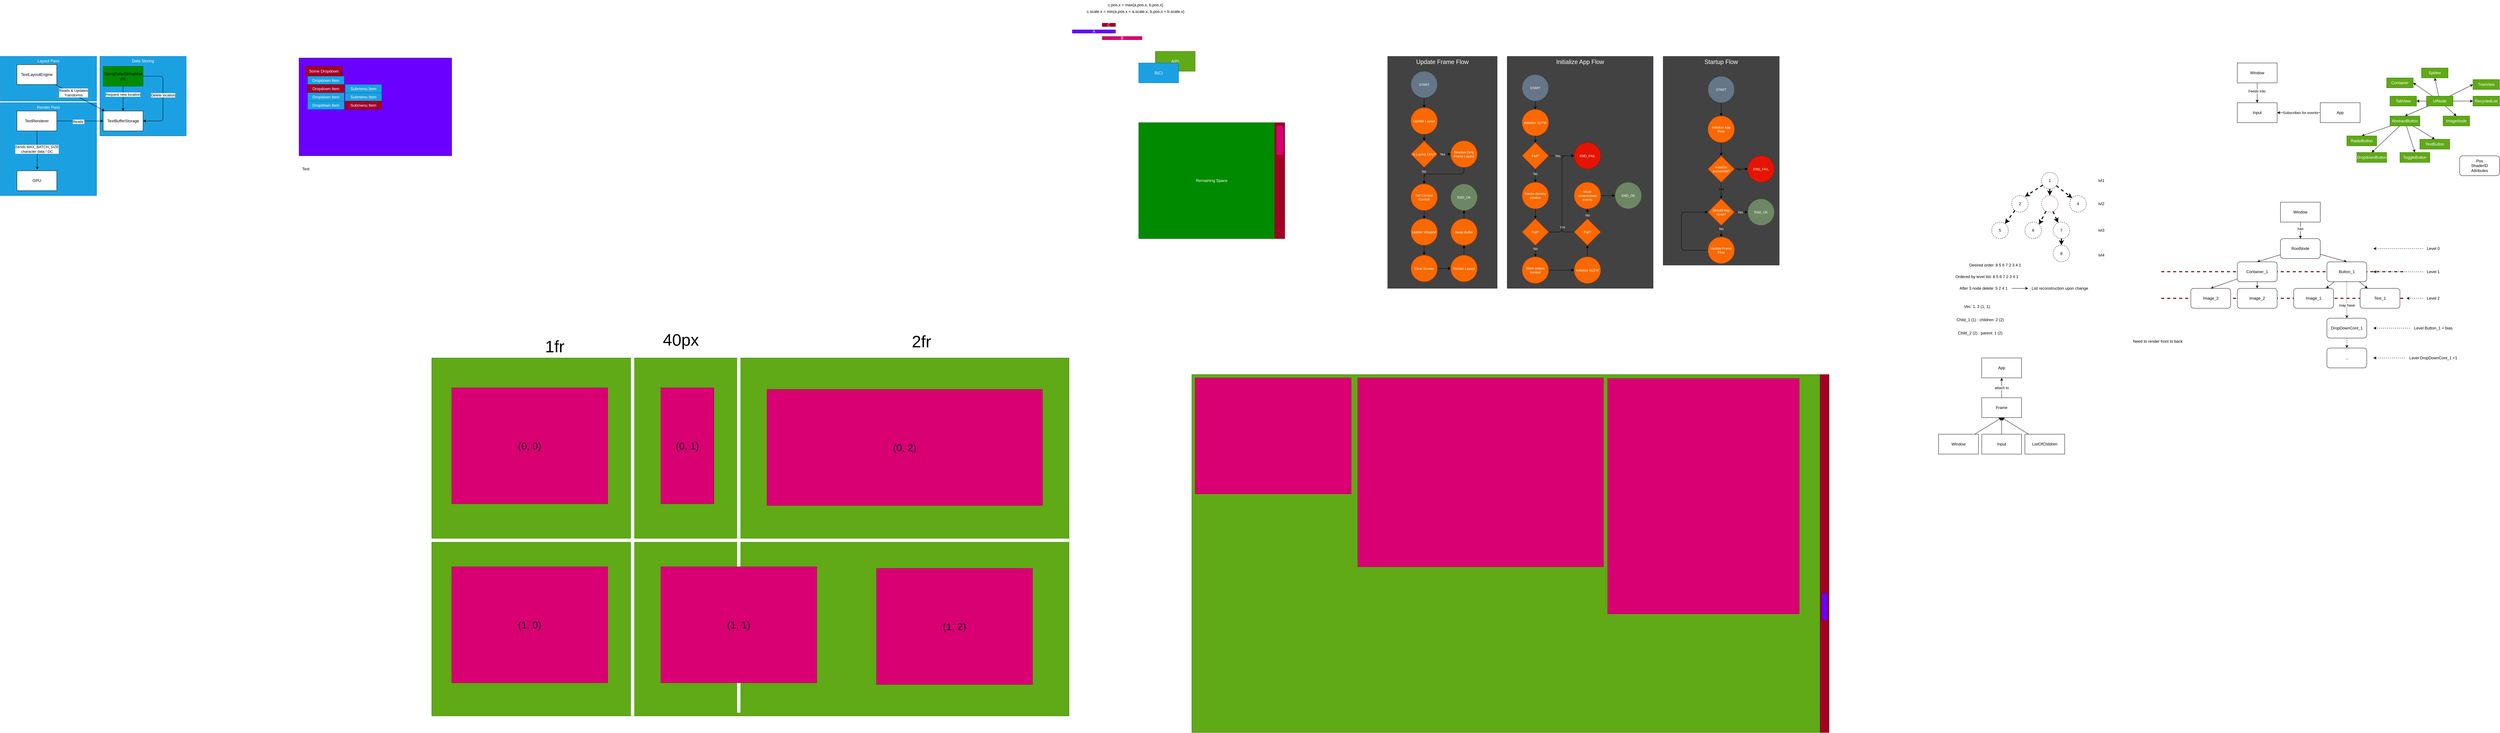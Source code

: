 <mxfile>
    <diagram id="E0EGTVwCrR74VpB57Wty" name="Page-1">
        <mxGraphModel dx="8054" dy="1574" grid="1" gridSize="10" guides="1" tooltips="1" connect="1" arrows="1" fold="1" page="1" pageScale="1" pageWidth="850" pageHeight="1100" math="0" shadow="0">
            <root>
                <mxCell id="0"/>
                <mxCell id="1" parent="0"/>
                <mxCell id="295" value="Data Storing" style="whiteSpace=wrap;html=1;fillColor=#1ba1e2;fontColor=#ffffff;strokeColor=#006EAF;verticalAlign=top;" vertex="1" parent="1">
                    <mxGeometry x="-6410" width="260" height="240" as="geometry"/>
                </mxCell>
                <mxCell id="294" value="Render Pass" style="whiteSpace=wrap;html=1;fillColor=#1ba1e2;fontColor=#ffffff;strokeColor=#006EAF;verticalAlign=top;" vertex="1" parent="1">
                    <mxGeometry x="-6710" y="139.5" width="290" height="280.5" as="geometry"/>
                </mxCell>
                <mxCell id="293" value="Layout Pass" style="whiteSpace=wrap;html=1;fillColor=#1ba1e2;fontColor=#ffffff;strokeColor=#006EAF;verticalAlign=top;" vertex="1" parent="1">
                    <mxGeometry x="-6710" width="290" height="135" as="geometry"/>
                </mxCell>
                <mxCell id="197" value="&lt;font style=&quot;font-size: 18px;&quot;&gt;Initialize App Flow&lt;/font&gt;" style="whiteSpace=wrap;html=1;fontSize=10;fillColor=#424242;fontColor=#ffffff;strokeColor=#2D3D4D;horizontal=1;verticalAlign=top;" parent="1" vertex="1">
                    <mxGeometry x="-2170" width="440" height="700" as="geometry"/>
                </mxCell>
                <mxCell id="155" value="&lt;font style=&quot;font-size: 18px;&quot;&gt;Startup Flow&lt;/font&gt;" style="whiteSpace=wrap;html=1;fontSize=10;fillColor=#424242;fontColor=#ffffff;strokeColor=#2D3D4D;horizontal=1;verticalAlign=top;" parent="1" vertex="1">
                    <mxGeometry x="-1700" width="350" height="630" as="geometry"/>
                </mxCell>
                <mxCell id="88" value="" style="endArrow=none;html=1;dashed=1;fillColor=#a20025;strokeColor=#6F0000;strokeWidth=3;" parent="1" edge="1">
                    <mxGeometry width="50" height="50" relative="1" as="geometry">
                        <mxPoint x="530" y="649.71" as="sourcePoint"/>
                        <mxPoint x="-200" y="649.71" as="targetPoint"/>
                    </mxGeometry>
                </mxCell>
                <mxCell id="87" value="" style="endArrow=none;html=1;dashed=1;fillColor=#a20025;strokeColor=#6F0000;strokeWidth=3;" parent="1" edge="1">
                    <mxGeometry width="50" height="50" relative="1" as="geometry">
                        <mxPoint x="530" y="730" as="sourcePoint"/>
                        <mxPoint x="-200" y="730" as="targetPoint"/>
                    </mxGeometry>
                </mxCell>
                <mxCell id="17" value="Input" style="whiteSpace=wrap;html=1;" parent="1" vertex="1">
                    <mxGeometry x="30" y="140" width="120" height="60" as="geometry"/>
                </mxCell>
                <mxCell id="20" style="edgeStyle=none;html=1;entryX=0.5;entryY=0;entryDx=0;entryDy=0;" parent="1" source="19" target="17" edge="1">
                    <mxGeometry relative="1" as="geometry"/>
                </mxCell>
                <mxCell id="21" value="Feeds Into" style="edgeLabel;html=1;align=center;verticalAlign=middle;resizable=0;points=[];" parent="20" vertex="1" connectable="0">
                    <mxGeometry x="-0.165" y="-1" relative="1" as="geometry">
                        <mxPoint as="offset"/>
                    </mxGeometry>
                </mxCell>
                <mxCell id="19" value="Window" style="whiteSpace=wrap;html=1;" parent="1" vertex="1">
                    <mxGeometry x="30" y="20" width="120" height="60" as="geometry"/>
                </mxCell>
                <mxCell id="24" style="edgeStyle=none;html=1;entryX=1;entryY=0.5;entryDx=0;entryDy=0;" parent="1" source="23" target="17" edge="1">
                    <mxGeometry relative="1" as="geometry"/>
                </mxCell>
                <mxCell id="25" value="Subscribes for events" style="edgeLabel;html=1;align=center;verticalAlign=middle;resizable=0;points=[];" parent="24" vertex="1" connectable="0">
                    <mxGeometry x="0.51" y="1" relative="1" as="geometry">
                        <mxPoint x="38" y="-1" as="offset"/>
                    </mxGeometry>
                </mxCell>
                <mxCell id="23" value="App" style="whiteSpace=wrap;html=1;" parent="1" vertex="1">
                    <mxGeometry x="280" y="140" width="120" height="60" as="geometry"/>
                </mxCell>
                <mxCell id="38" style="edgeStyle=none;html=1;entryX=0.5;entryY=0;entryDx=0;entryDy=0;" parent="1" source="27" target="29" edge="1">
                    <mxGeometry relative="1" as="geometry"/>
                </mxCell>
                <mxCell id="40" style="edgeStyle=none;html=1;entryX=0.5;entryY=0;entryDx=0;entryDy=0;" parent="1" source="27" target="39" edge="1">
                    <mxGeometry relative="1" as="geometry"/>
                </mxCell>
                <mxCell id="44" style="edgeStyle=none;html=1;entryX=0;entryY=0.5;entryDx=0;entryDy=0;" parent="1" source="27" target="43" edge="1">
                    <mxGeometry relative="1" as="geometry"/>
                </mxCell>
                <mxCell id="45" style="edgeStyle=none;html=1;entryX=0;entryY=0.5;entryDx=0;entryDy=0;" parent="1" source="27" target="41" edge="1">
                    <mxGeometry relative="1" as="geometry"/>
                </mxCell>
                <mxCell id="48" style="edgeStyle=none;html=1;entryX=0.5;entryY=1;entryDx=0;entryDy=0;" parent="1" source="27" target="47" edge="1">
                    <mxGeometry relative="1" as="geometry"/>
                </mxCell>
                <mxCell id="50" style="edgeStyle=none;html=1;entryX=1;entryY=0.5;entryDx=0;entryDy=0;" parent="1" source="27" target="49" edge="1">
                    <mxGeometry relative="1" as="geometry"/>
                </mxCell>
                <mxCell id="51" style="edgeStyle=none;html=1;entryX=1;entryY=0.5;entryDx=0;entryDy=0;" parent="1" source="27" target="46" edge="1">
                    <mxGeometry relative="1" as="geometry"/>
                </mxCell>
                <mxCell id="27" value="UINode" style="whiteSpace=wrap;html=1;fillColor=#60a917;fontColor=#ffffff;strokeColor=#2D7600;" parent="1" vertex="1">
                    <mxGeometry x="600" y="120" width="80" height="30" as="geometry"/>
                </mxCell>
                <mxCell id="34" style="edgeStyle=none;html=1;entryX=0.5;entryY=0;entryDx=0;entryDy=0;" parent="1" source="29" target="31" edge="1">
                    <mxGeometry relative="1" as="geometry"/>
                </mxCell>
                <mxCell id="35" style="edgeStyle=none;html=1;entryX=0.5;entryY=0;entryDx=0;entryDy=0;" parent="1" source="29" target="30" edge="1">
                    <mxGeometry relative="1" as="geometry"/>
                </mxCell>
                <mxCell id="36" style="edgeStyle=none;html=1;entryX=0.5;entryY=0;entryDx=0;entryDy=0;" parent="1" source="29" target="32" edge="1">
                    <mxGeometry relative="1" as="geometry"/>
                </mxCell>
                <mxCell id="37" style="edgeStyle=none;html=1;entryX=0.5;entryY=0;entryDx=0;entryDy=0;" parent="1" source="29" target="33" edge="1">
                    <mxGeometry relative="1" as="geometry"/>
                </mxCell>
                <mxCell id="29" value="AbstractButton" style="whiteSpace=wrap;html=1;fillColor=#60a917;fontColor=#ffffff;strokeColor=#2D7600;" parent="1" vertex="1">
                    <mxGeometry x="490" y="180" width="90" height="30" as="geometry"/>
                </mxCell>
                <mxCell id="30" value="TextButton" style="whiteSpace=wrap;html=1;fillColor=#60a917;fontColor=#ffffff;strokeColor=#2D7600;" parent="1" vertex="1">
                    <mxGeometry x="580" y="250" width="90" height="30" as="geometry"/>
                </mxCell>
                <mxCell id="31" value="RadioButton" style="whiteSpace=wrap;html=1;fillColor=#60a917;fontColor=#ffffff;strokeColor=#2D7600;" parent="1" vertex="1">
                    <mxGeometry x="360" y="240" width="90" height="30" as="geometry"/>
                </mxCell>
                <mxCell id="32" value="ToggleButton" style="whiteSpace=wrap;html=1;fillColor=#60a917;fontColor=#ffffff;strokeColor=#2D7600;" parent="1" vertex="1">
                    <mxGeometry x="520" y="290" width="90" height="30" as="geometry"/>
                </mxCell>
                <mxCell id="33" value="DropdownButton" style="whiteSpace=wrap;html=1;fillColor=#60a917;fontColor=#ffffff;strokeColor=#2D7600;" parent="1" vertex="1">
                    <mxGeometry x="390" y="290" width="90" height="30" as="geometry"/>
                </mxCell>
                <mxCell id="39" value="ImageNode" style="whiteSpace=wrap;html=1;fillColor=#60a917;fontColor=#ffffff;strokeColor=#2D7600;" parent="1" vertex="1">
                    <mxGeometry x="650" y="180" width="80" height="30" as="geometry"/>
                </mxCell>
                <mxCell id="41" value="TreeView" style="whiteSpace=wrap;html=1;fillColor=#60a917;fontColor=#ffffff;strokeColor=#2D7600;" parent="1" vertex="1">
                    <mxGeometry x="740" y="70" width="80" height="30" as="geometry"/>
                </mxCell>
                <mxCell id="43" value="RecycledList" style="whiteSpace=wrap;html=1;fillColor=#60a917;fontColor=#ffffff;strokeColor=#2D7600;" parent="1" vertex="1">
                    <mxGeometry x="740" y="120" width="80" height="30" as="geometry"/>
                </mxCell>
                <mxCell id="46" value="Container" style="whiteSpace=wrap;html=1;fillColor=#60a917;fontColor=#ffffff;strokeColor=#2D7600;" parent="1" vertex="1">
                    <mxGeometry x="480" y="65" width="80" height="30" as="geometry"/>
                </mxCell>
                <mxCell id="47" value="Splitter" style="whiteSpace=wrap;html=1;fillColor=#60a917;fontColor=#ffffff;strokeColor=#2D7600;" parent="1" vertex="1">
                    <mxGeometry x="585" y="35" width="80" height="30" as="geometry"/>
                </mxCell>
                <mxCell id="49" value="TabView" style="whiteSpace=wrap;html=1;fillColor=#60a917;fontColor=#ffffff;strokeColor=#2D7600;" parent="1" vertex="1">
                    <mxGeometry x="490" y="120" width="80" height="30" as="geometry"/>
                </mxCell>
                <mxCell id="52" value="Pos&lt;br&gt;ShaderID&lt;br&gt;Attributes" style="rounded=1;whiteSpace=wrap;html=1;" parent="1" vertex="1">
                    <mxGeometry x="700" y="300" width="120" height="60" as="geometry"/>
                </mxCell>
                <mxCell id="56" style="edgeStyle=none;html=1;entryX=0.5;entryY=0;entryDx=0;entryDy=0;" parent="1" source="53" target="55" edge="1">
                    <mxGeometry relative="1" as="geometry"/>
                </mxCell>
                <mxCell id="57" value="has" style="edgeLabel;html=1;align=center;verticalAlign=middle;resizable=0;points=[];" parent="56" vertex="1" connectable="0">
                    <mxGeometry x="-0.476" y="1" relative="1" as="geometry">
                        <mxPoint x="-1" y="7" as="offset"/>
                    </mxGeometry>
                </mxCell>
                <mxCell id="53" value="Window" style="whiteSpace=wrap;html=1;" parent="1" vertex="1">
                    <mxGeometry x="160" y="440" width="120" height="60" as="geometry"/>
                </mxCell>
                <mxCell id="65" style="edgeStyle=none;html=1;entryX=0.5;entryY=0;entryDx=0;entryDy=0;" parent="1" source="55" target="64" edge="1">
                    <mxGeometry relative="1" as="geometry"/>
                </mxCell>
                <mxCell id="68" style="edgeStyle=none;html=1;entryX=0.5;entryY=0;entryDx=0;entryDy=0;" parent="1" source="55" target="58" edge="1">
                    <mxGeometry relative="1" as="geometry"/>
                </mxCell>
                <mxCell id="55" value="RootNode" style="rounded=1;whiteSpace=wrap;html=1;" parent="1" vertex="1">
                    <mxGeometry x="160" y="550" width="120" height="60" as="geometry"/>
                </mxCell>
                <mxCell id="61" style="edgeStyle=none;html=1;" parent="1" source="58" target="60" edge="1">
                    <mxGeometry relative="1" as="geometry"/>
                </mxCell>
                <mxCell id="63" style="edgeStyle=none;html=1;" parent="1" source="58" target="62" edge="1">
                    <mxGeometry relative="1" as="geometry"/>
                </mxCell>
                <mxCell id="72" style="edgeStyle=none;html=1;dashed=1;" parent="1" source="58" target="71" edge="1">
                    <mxGeometry relative="1" as="geometry"/>
                </mxCell>
                <mxCell id="73" value="may have" style="edgeLabel;html=1;align=center;verticalAlign=middle;resizable=0;points=[];" parent="72" vertex="1" connectable="0">
                    <mxGeometry x="-0.502" y="-1" relative="1" as="geometry">
                        <mxPoint x="1" y="43" as="offset"/>
                    </mxGeometry>
                </mxCell>
                <mxCell id="58" value="Button_1" style="rounded=1;whiteSpace=wrap;html=1;" parent="1" vertex="1">
                    <mxGeometry x="300" y="620" width="120" height="60" as="geometry"/>
                </mxCell>
                <mxCell id="60" value="Text_1" style="rounded=1;whiteSpace=wrap;html=1;" parent="1" vertex="1">
                    <mxGeometry x="400" y="700" width="120" height="60" as="geometry"/>
                </mxCell>
                <mxCell id="62" value="Image_1" style="rounded=1;whiteSpace=wrap;html=1;" parent="1" vertex="1">
                    <mxGeometry x="200" y="700" width="120" height="60" as="geometry"/>
                </mxCell>
                <mxCell id="69" style="edgeStyle=none;html=1;entryX=0.5;entryY=0;entryDx=0;entryDy=0;" parent="1" source="64" target="67" edge="1">
                    <mxGeometry relative="1" as="geometry"/>
                </mxCell>
                <mxCell id="70" style="edgeStyle=none;html=1;entryX=0.5;entryY=0;entryDx=0;entryDy=0;" parent="1" source="64" target="66" edge="1">
                    <mxGeometry relative="1" as="geometry"/>
                </mxCell>
                <mxCell id="64" value="Container_1" style="rounded=1;whiteSpace=wrap;html=1;" parent="1" vertex="1">
                    <mxGeometry x="30" y="620" width="120" height="60" as="geometry"/>
                </mxCell>
                <mxCell id="66" value="Image_2" style="rounded=1;whiteSpace=wrap;html=1;" parent="1" vertex="1">
                    <mxGeometry x="-110" y="700" width="120" height="60" as="geometry"/>
                </mxCell>
                <mxCell id="67" value="Image_2" style="rounded=1;whiteSpace=wrap;html=1;" parent="1" vertex="1">
                    <mxGeometry x="30" y="700" width="120" height="60" as="geometry"/>
                </mxCell>
                <mxCell id="83" style="edgeStyle=none;html=1;entryX=0.5;entryY=0;entryDx=0;entryDy=0;dashed=1;" parent="1" source="71" target="82" edge="1">
                    <mxGeometry relative="1" as="geometry"/>
                </mxCell>
                <mxCell id="71" value="DropDownCont_1" style="rounded=1;whiteSpace=wrap;html=1;" parent="1" vertex="1">
                    <mxGeometry x="300" y="790" width="120" height="60" as="geometry"/>
                </mxCell>
                <mxCell id="75" style="edgeStyle=none;html=1;dashed=1;" parent="1" source="74" edge="1">
                    <mxGeometry relative="1" as="geometry">
                        <mxPoint x="440" y="580" as="targetPoint"/>
                    </mxGeometry>
                </mxCell>
                <mxCell id="74" value="Level 0" style="text;html=1;align=center;verticalAlign=middle;resizable=0;points=[];autosize=1;strokeColor=none;fillColor=none;" parent="1" vertex="1">
                    <mxGeometry x="590" y="565" width="60" height="30" as="geometry"/>
                </mxCell>
                <mxCell id="76" value="Level 1" style="text;html=1;align=center;verticalAlign=middle;resizable=0;points=[];autosize=1;strokeColor=none;fillColor=none;" parent="1" vertex="1">
                    <mxGeometry x="590" y="635" width="60" height="30" as="geometry"/>
                </mxCell>
                <mxCell id="77" style="edgeStyle=none;html=1;dashed=1;" parent="1" source="76" edge="1">
                    <mxGeometry relative="1" as="geometry">
                        <mxPoint x="440" y="650" as="targetPoint"/>
                    </mxGeometry>
                </mxCell>
                <mxCell id="78" value="Level 2" style="text;html=1;align=center;verticalAlign=middle;resizable=0;points=[];autosize=1;strokeColor=none;fillColor=none;" parent="1" vertex="1">
                    <mxGeometry x="590" y="715" width="60" height="30" as="geometry"/>
                </mxCell>
                <mxCell id="79" style="edgeStyle=none;html=1;dashed=1;" parent="1" source="78" edge="1">
                    <mxGeometry relative="1" as="geometry">
                        <mxPoint x="540" y="730" as="targetPoint"/>
                    </mxGeometry>
                </mxCell>
                <mxCell id="80" value="Level Button_1 + bias" style="text;html=1;align=center;verticalAlign=middle;resizable=0;points=[];autosize=1;strokeColor=none;fillColor=none;" parent="1" vertex="1">
                    <mxGeometry x="550" y="805" width="140" height="30" as="geometry"/>
                </mxCell>
                <mxCell id="81" style="edgeStyle=none;html=1;dashed=1;" parent="1" source="80" edge="1">
                    <mxGeometry relative="1" as="geometry">
                        <mxPoint x="440" y="820" as="targetPoint"/>
                    </mxGeometry>
                </mxCell>
                <mxCell id="82" value="..." style="rounded=1;whiteSpace=wrap;html=1;" parent="1" vertex="1">
                    <mxGeometry x="300" y="880" width="120" height="60" as="geometry"/>
                </mxCell>
                <mxCell id="84" value="&lt;span style=&quot;&quot;&gt;Level DropDownCont_1 +1&lt;/span&gt;" style="text;html=1;align=center;verticalAlign=middle;resizable=0;points=[];autosize=1;strokeColor=none;fillColor=none;" parent="1" vertex="1">
                    <mxGeometry x="535" y="895" width="170" height="30" as="geometry"/>
                </mxCell>
                <mxCell id="85" style="edgeStyle=none;html=1;dashed=1;" parent="1" source="84" edge="1">
                    <mxGeometry relative="1" as="geometry">
                        <mxPoint x="440" y="910" as="targetPoint"/>
                    </mxGeometry>
                </mxCell>
                <mxCell id="89" value="Need to render front to back" style="text;html=1;align=center;verticalAlign=middle;resizable=0;points=[];autosize=1;strokeColor=none;fillColor=none;" parent="1" vertex="1">
                    <mxGeometry x="-295" y="845" width="170" height="30" as="geometry"/>
                </mxCell>
                <mxCell id="94" style="edgeStyle=none;html=1;entryX=0;entryY=0;entryDx=0;entryDy=0;dashed=1;strokeWidth=3;" parent="1" source="90" target="93" edge="1">
                    <mxGeometry relative="1" as="geometry"/>
                </mxCell>
                <mxCell id="95" style="edgeStyle=none;html=1;dashed=1;strokeWidth=3;" parent="1" source="90" target="92" edge="1">
                    <mxGeometry relative="1" as="geometry"/>
                </mxCell>
                <mxCell id="96" style="edgeStyle=none;html=1;entryX=0.8;entryY=0.066;entryDx=0;entryDy=0;entryPerimeter=0;dashed=1;strokeWidth=3;" parent="1" source="90" target="91" edge="1">
                    <mxGeometry relative="1" as="geometry"/>
                </mxCell>
                <mxCell id="90" value="1" style="ellipse;whiteSpace=wrap;html=1;dashed=1;fillColor=none;" parent="1" vertex="1">
                    <mxGeometry x="-560" y="350" width="50" height="50" as="geometry"/>
                </mxCell>
                <mxCell id="98" style="edgeStyle=none;html=1;dashed=1;strokeWidth=3;" parent="1" source="91" target="97" edge="1">
                    <mxGeometry relative="1" as="geometry"/>
                </mxCell>
                <mxCell id="91" value="2" style="ellipse;whiteSpace=wrap;html=1;dashed=1;fillColor=none;" parent="1" vertex="1">
                    <mxGeometry x="-650" y="420" width="50" height="50" as="geometry"/>
                </mxCell>
                <mxCell id="101" style="edgeStyle=none;html=1;entryX=1;entryY=0;entryDx=0;entryDy=0;dashed=1;strokeWidth=3;" parent="1" source="92" target="99" edge="1">
                    <mxGeometry relative="1" as="geometry"/>
                </mxCell>
                <mxCell id="102" style="edgeStyle=none;html=1;dashed=1;strokeWidth=3;" parent="1" source="92" target="100" edge="1">
                    <mxGeometry relative="1" as="geometry"/>
                </mxCell>
                <mxCell id="92" value="3" style="ellipse;whiteSpace=wrap;html=1;dashed=1;fillColor=none;fontColor=#ffffff;strokeColor=#6F0000;" parent="1" vertex="1">
                    <mxGeometry x="-560" y="420" width="50" height="50" as="geometry"/>
                </mxCell>
                <mxCell id="93" value="4" style="ellipse;whiteSpace=wrap;html=1;dashed=1;fillColor=none;" parent="1" vertex="1">
                    <mxGeometry x="-475" y="420" width="50" height="50" as="geometry"/>
                </mxCell>
                <mxCell id="97" value="5" style="ellipse;whiteSpace=wrap;html=1;dashed=1;fillColor=none;" parent="1" vertex="1">
                    <mxGeometry x="-710" y="500" width="50" height="50" as="geometry"/>
                </mxCell>
                <mxCell id="99" value="6" style="ellipse;whiteSpace=wrap;html=1;dashed=1;fillColor=none;" parent="1" vertex="1">
                    <mxGeometry x="-610" y="500" width="50" height="50" as="geometry"/>
                </mxCell>
                <mxCell id="104" style="edgeStyle=none;html=1;dashed=1;strokeWidth=3;" parent="1" source="100" target="103" edge="1">
                    <mxGeometry relative="1" as="geometry"/>
                </mxCell>
                <mxCell id="100" value="7" style="ellipse;whiteSpace=wrap;html=1;dashed=1;fillColor=none;" parent="1" vertex="1">
                    <mxGeometry x="-525" y="500" width="50" height="50" as="geometry"/>
                </mxCell>
                <mxCell id="103" value="8" style="ellipse;whiteSpace=wrap;html=1;dashed=1;fillColor=none;" parent="1" vertex="1">
                    <mxGeometry x="-525" y="570" width="50" height="50" as="geometry"/>
                </mxCell>
                <mxCell id="105" value="Desired order: 8 5 6 7 2 3 4 1" style="text;html=1;align=center;verticalAlign=middle;resizable=0;points=[];autosize=1;strokeColor=none;fillColor=none;" parent="1" vertex="1">
                    <mxGeometry x="-790" y="615" width="180" height="30" as="geometry"/>
                </mxCell>
                <mxCell id="106" value="lvl1" style="text;html=1;align=center;verticalAlign=middle;resizable=0;points=[];autosize=1;strokeColor=none;fillColor=none;dashed=1;" parent="1" vertex="1">
                    <mxGeometry x="-400" y="360" width="40" height="30" as="geometry"/>
                </mxCell>
                <mxCell id="107" value="lvl2" style="text;html=1;align=center;verticalAlign=middle;resizable=0;points=[];autosize=1;strokeColor=none;fillColor=none;dashed=1;" parent="1" vertex="1">
                    <mxGeometry x="-400" y="430" width="40" height="30" as="geometry"/>
                </mxCell>
                <mxCell id="108" value="lvl3" style="text;html=1;align=center;verticalAlign=middle;resizable=0;points=[];autosize=1;strokeColor=none;fillColor=none;dashed=1;" parent="1" vertex="1">
                    <mxGeometry x="-400" y="510" width="40" height="30" as="geometry"/>
                </mxCell>
                <mxCell id="109" value="lvl4" style="text;html=1;align=center;verticalAlign=middle;resizable=0;points=[];autosize=1;strokeColor=none;fillColor=none;dashed=1;" parent="1" vertex="1">
                    <mxGeometry x="-400" y="585" width="40" height="30" as="geometry"/>
                </mxCell>
                <mxCell id="112" value="Ordered by level list: 8 5 6 7 2 3 4 1" style="text;html=1;align=center;verticalAlign=middle;resizable=0;points=[];autosize=1;strokeColor=none;fillColor=none;" parent="1" vertex="1">
                    <mxGeometry x="-830" y="650" width="210" height="30" as="geometry"/>
                </mxCell>
                <mxCell id="114" style="edgeStyle=none;html=1;strokeWidth=1;" parent="1" source="113" edge="1">
                    <mxGeometry relative="1" as="geometry">
                        <mxPoint x="-600" y="700" as="targetPoint"/>
                    </mxGeometry>
                </mxCell>
                <mxCell id="113" value="After 3 node delete: 5 2 4 1" style="text;html=1;align=center;verticalAlign=middle;resizable=0;points=[];autosize=1;strokeColor=none;fillColor=none;" parent="1" vertex="1">
                    <mxGeometry x="-820" y="685" width="170" height="30" as="geometry"/>
                </mxCell>
                <mxCell id="115" value="List reconstruction upon change" style="text;html=1;align=center;verticalAlign=middle;resizable=0;points=[];autosize=1;strokeColor=none;fillColor=none;" parent="1" vertex="1">
                    <mxGeometry x="-600" y="685" width="190" height="30" as="geometry"/>
                </mxCell>
                <mxCell id="116" value="Vec: 1, 2 (1, 1)" style="text;html=1;align=center;verticalAlign=middle;resizable=0;points=[];autosize=1;strokeColor=none;fillColor=none;" parent="1" vertex="1">
                    <mxGeometry x="-805" y="740" width="100" height="30" as="geometry"/>
                </mxCell>
                <mxCell id="117" value="Child_2 (2) : parent: 1 (2)" style="text;html=1;align=center;verticalAlign=middle;resizable=0;points=[];autosize=1;strokeColor=none;fillColor=none;" parent="1" vertex="1">
                    <mxGeometry x="-825" y="820" width="160" height="30" as="geometry"/>
                </mxCell>
                <mxCell id="118" value="Child_1 (1) : children: 2 (2)" style="text;html=1;align=center;verticalAlign=middle;resizable=0;points=[];autosize=1;strokeColor=none;fillColor=none;" parent="1" vertex="1">
                    <mxGeometry x="-830" y="780" width="170" height="30" as="geometry"/>
                </mxCell>
                <mxCell id="119" value="App" style="whiteSpace=wrap;html=1;" parent="1" vertex="1">
                    <mxGeometry x="-740" y="910" width="120" height="60" as="geometry"/>
                </mxCell>
                <mxCell id="121" style="edgeStyle=none;html=1;entryX=0.5;entryY=1;entryDx=0;entryDy=0;" parent="1" source="120" target="119" edge="1">
                    <mxGeometry relative="1" as="geometry"/>
                </mxCell>
                <mxCell id="122" value="attach to" style="edgeLabel;html=1;align=center;verticalAlign=middle;resizable=0;points=[];" parent="121" vertex="1" connectable="0">
                    <mxGeometry x="-0.327" y="-3" relative="1" as="geometry">
                        <mxPoint x="-3" y="-10" as="offset"/>
                    </mxGeometry>
                </mxCell>
                <mxCell id="120" value="Frame" style="whiteSpace=wrap;html=1;" parent="1" vertex="1">
                    <mxGeometry x="-740" y="1030" width="120" height="60" as="geometry"/>
                </mxCell>
                <mxCell id="127" style="edgeStyle=none;html=1;entryX=0.5;entryY=1;entryDx=0;entryDy=0;" parent="1" source="123" target="120" edge="1">
                    <mxGeometry relative="1" as="geometry"/>
                </mxCell>
                <mxCell id="123" value="Window" style="whiteSpace=wrap;html=1;" parent="1" vertex="1">
                    <mxGeometry x="-870" y="1140" width="120" height="60" as="geometry"/>
                </mxCell>
                <mxCell id="126" style="edgeStyle=none;html=1;entryX=0.5;entryY=1;entryDx=0;entryDy=0;" parent="1" source="124" target="120" edge="1">
                    <mxGeometry relative="1" as="geometry"/>
                </mxCell>
                <mxCell id="124" value="Input" style="whiteSpace=wrap;html=1;" parent="1" vertex="1">
                    <mxGeometry x="-740" y="1140" width="120" height="60" as="geometry"/>
                </mxCell>
                <mxCell id="128" style="edgeStyle=none;html=1;" parent="1" source="125" edge="1">
                    <mxGeometry relative="1" as="geometry">
                        <mxPoint x="-680" y="1090" as="targetPoint"/>
                    </mxGeometry>
                </mxCell>
                <mxCell id="125" value="ListOfChildren" style="whiteSpace=wrap;html=1;" parent="1" vertex="1">
                    <mxGeometry x="-610" y="1140" width="120" height="60" as="geometry"/>
                </mxCell>
                <mxCell id="132" style="edgeStyle=none;html=1;entryX=0.5;entryY=0;entryDx=0;entryDy=0;fontSize=10;" parent="1" source="129" target="133" edge="1">
                    <mxGeometry relative="1" as="geometry">
                        <mxPoint x="-1525" y="190.0" as="targetPoint"/>
                    </mxGeometry>
                </mxCell>
                <mxCell id="129" value="&lt;font color=&quot;#ffffff&quot;&gt;START&lt;/font&gt;" style="ellipse;whiteSpace=wrap;html=1;fillColor=#647687;fontColor=#ffffff;strokeColor=#314354;fontSize=10;" parent="1" vertex="1">
                    <mxGeometry x="-1565" y="60" width="80" height="80" as="geometry"/>
                </mxCell>
                <mxCell id="145" style="edgeStyle=none;html=1;entryX=0.5;entryY=0;entryDx=0;entryDy=0;fontSize=10;" parent="1" source="133" target="138" edge="1">
                    <mxGeometry relative="1" as="geometry"/>
                </mxCell>
                <mxCell id="133" value="&lt;font color=&quot;#ffffff&quot;&gt;Initialize App&lt;br&gt;Flow&lt;/font&gt;" style="ellipse;whiteSpace=wrap;html=1;fontSize=10;fillColor=#fa6800;fontColor=#000000;strokeColor=#C73500;" parent="1" vertex="1">
                    <mxGeometry x="-1565" y="180" width="80" height="80" as="geometry"/>
                </mxCell>
                <mxCell id="143" style="edgeStyle=none;html=1;entryX=0;entryY=0.5;entryDx=0;entryDy=0;fontSize=10;" parent="1" source="138" target="140" edge="1">
                    <mxGeometry relative="1" as="geometry"/>
                </mxCell>
                <mxCell id="144" value="No" style="edgeLabel;html=1;align=center;verticalAlign=middle;resizable=0;points=[];fontSize=10;labelBackgroundColor=#424242;" parent="143" vertex="1" connectable="0">
                    <mxGeometry x="-0.391" y="-2" relative="1" as="geometry">
                        <mxPoint x="3" y="-2" as="offset"/>
                    </mxGeometry>
                </mxCell>
                <mxCell id="147" style="edgeStyle=none;html=1;entryX=0.5;entryY=0;entryDx=0;entryDy=0;fontSize=10;" parent="1" source="138" target="146" edge="1">
                    <mxGeometry relative="1" as="geometry"/>
                </mxCell>
                <mxCell id="148" value="Yes" style="edgeLabel;html=1;align=center;verticalAlign=middle;resizable=0;points=[];fontSize=10;labelBackgroundColor=#424242;fontColor=default;" parent="147" vertex="1" connectable="0">
                    <mxGeometry x="-0.452" y="-2" relative="1" as="geometry">
                        <mxPoint x="2" y="6" as="offset"/>
                    </mxGeometry>
                </mxCell>
                <mxCell id="138" value="&lt;font color=&quot;#ffffff&quot;&gt;Initialize successful?&lt;/font&gt;" style="rhombus;whiteSpace=wrap;html=1;fontSize=10;fillColor=#fa6800;fontColor=#000000;strokeColor=#C73500;" parent="1" vertex="1">
                    <mxGeometry x="-1565" y="300" width="80" height="80" as="geometry"/>
                </mxCell>
                <mxCell id="140" value="&lt;font color=&quot;#ffffff&quot;&gt;END_FAIL&lt;/font&gt;" style="ellipse;whiteSpace=wrap;html=1;fontSize=10;fillColor=#e51400;fontColor=#ffffff;strokeColor=#B20000;" parent="1" vertex="1">
                    <mxGeometry x="-1445" y="300" width="80" height="80" as="geometry"/>
                </mxCell>
                <mxCell id="152" style="edgeStyle=none;html=1;entryX=0.5;entryY=0;entryDx=0;entryDy=0;fontSize=10;" parent="1" source="146" target="151" edge="1">
                    <mxGeometry relative="1" as="geometry"/>
                </mxCell>
                <mxCell id="195" value="No" style="edgeLabel;html=1;align=center;verticalAlign=middle;resizable=0;points=[];fontSize=10;fontColor=#FFFFFF;labelBackgroundColor=#424242;" parent="152" vertex="1" connectable="0">
                    <mxGeometry x="-0.434" relative="1" as="geometry">
                        <mxPoint as="offset"/>
                    </mxGeometry>
                </mxCell>
                <mxCell id="194" style="edgeStyle=none;html=1;entryX=0;entryY=0.5;entryDx=0;entryDy=0;fontSize=10;fontColor=#FFFFFF;" parent="1" source="146" target="193" edge="1">
                    <mxGeometry relative="1" as="geometry"/>
                </mxCell>
                <mxCell id="196" value="Yes" style="edgeLabel;html=1;align=center;verticalAlign=middle;resizable=0;points=[];fontSize=10;fontColor=#FFFFFF;labelBackgroundColor=#424242;" parent="194" vertex="1" connectable="0">
                    <mxGeometry x="-0.486" relative="1" as="geometry">
                        <mxPoint x="6" as="offset"/>
                    </mxGeometry>
                </mxCell>
                <mxCell id="146" value="&lt;font color=&quot;#ffffff&quot;&gt;Should App close?&lt;/font&gt;" style="rhombus;whiteSpace=wrap;html=1;fontSize=10;fillColor=#fa6800;fontColor=#000000;strokeColor=#C73500;" parent="1" vertex="1">
                    <mxGeometry x="-1565" y="430" width="80" height="80" as="geometry"/>
                </mxCell>
                <mxCell id="153" style="edgeStyle=none;html=1;fontSize=10;entryX=0;entryY=0.5;entryDx=0;entryDy=0;" parent="1" source="151" target="146" edge="1">
                    <mxGeometry relative="1" as="geometry">
                        <mxPoint x="-1645" y="585" as="targetPoint"/>
                        <Array as="points">
                            <mxPoint x="-1645" y="585"/>
                            <mxPoint x="-1645" y="470"/>
                        </Array>
                    </mxGeometry>
                </mxCell>
                <mxCell id="151" value="&lt;font color=&quot;#ffffff&quot;&gt;Update Frame Flow&lt;/font&gt;" style="ellipse;whiteSpace=wrap;html=1;fontSize=10;fillColor=#fa6800;fontColor=#000000;strokeColor=#C73500;" parent="1" vertex="1">
                    <mxGeometry x="-1565" y="545" width="80" height="80" as="geometry"/>
                </mxCell>
                <mxCell id="163" style="edgeStyle=none;html=1;entryX=0.5;entryY=0;entryDx=0;entryDy=0;fontSize=18;fontColor=#FFFFFF;" parent="1" source="156" target="157" edge="1">
                    <mxGeometry relative="1" as="geometry"/>
                </mxCell>
                <mxCell id="156" value="&lt;font color=&quot;#ffffff&quot;&gt;START&lt;/font&gt;" style="ellipse;whiteSpace=wrap;html=1;fillColor=#647687;fontColor=#ffffff;strokeColor=#314354;fontSize=10;" parent="1" vertex="1">
                    <mxGeometry x="-2125" y="55" width="80" height="80" as="geometry"/>
                </mxCell>
                <mxCell id="165" style="edgeStyle=none;html=1;fontSize=18;fontColor=#FFFFFF;" parent="1" source="157" target="162" edge="1">
                    <mxGeometry relative="1" as="geometry"/>
                </mxCell>
                <mxCell id="157" value="&lt;font color=&quot;#ffffff&quot;&gt;Initialize GLFW&lt;/font&gt;" style="ellipse;whiteSpace=wrap;html=1;fillColor=#fa6800;fontColor=#000000;strokeColor=#C73500;fontSize=10;" parent="1" vertex="1">
                    <mxGeometry x="-2125" y="160" width="80" height="80" as="geometry"/>
                </mxCell>
                <mxCell id="177" style="edgeStyle=none;html=1;fontSize=10;fontColor=#FFFFFF;" parent="1" source="158" target="176" edge="1">
                    <mxGeometry relative="1" as="geometry"/>
                </mxCell>
                <mxCell id="158" value="&lt;font color=&quot;#ffffff&quot;&gt;Create dummy window&lt;/font&gt;" style="ellipse;whiteSpace=wrap;html=1;fillColor=#fa6800;fontColor=#000000;strokeColor=#C73500;fontSize=10;" parent="1" vertex="1">
                    <mxGeometry x="-2125" y="380" width="80" height="80" as="geometry"/>
                </mxCell>
                <mxCell id="183" style="edgeStyle=none;html=1;fontSize=10;fontColor=#FFFFFF;" parent="1" source="159" target="180" edge="1">
                    <mxGeometry relative="1" as="geometry"/>
                </mxCell>
                <mxCell id="159" value="&lt;font color=&quot;#ffffff&quot;&gt;Initialize GLEW&lt;/font&gt;" style="ellipse;whiteSpace=wrap;html=1;fillColor=#fa6800;fontColor=#000000;strokeColor=#C73500;fontSize=10;" parent="1" vertex="1">
                    <mxGeometry x="-1968" y="605" width="80" height="80" as="geometry"/>
                </mxCell>
                <mxCell id="182" style="edgeStyle=none;html=1;entryX=0;entryY=0.5;entryDx=0;entryDy=0;fontSize=10;fontColor=#FFFFFF;" parent="1" source="160" target="159" edge="1">
                    <mxGeometry relative="1" as="geometry"/>
                </mxCell>
                <mxCell id="160" value="&lt;font color=&quot;#ffffff&quot;&gt;Store unique context&lt;/font&gt;" style="ellipse;whiteSpace=wrap;html=1;fillColor=#fa6800;fontColor=#000000;strokeColor=#C73500;fontSize=10;" parent="1" vertex="1">
                    <mxGeometry x="-2125" y="605" width="80" height="80" as="geometry"/>
                </mxCell>
                <mxCell id="191" style="edgeStyle=none;html=1;fontSize=10;fontColor=#FFFFFF;" parent="1" source="161" target="190" edge="1">
                    <mxGeometry relative="1" as="geometry"/>
                </mxCell>
                <mxCell id="161" value="&lt;font color=&quot;#ffffff&quot;&gt;Mask unnecessary events&lt;/font&gt;" style="ellipse;whiteSpace=wrap;html=1;fillColor=#fa6800;fontColor=#000000;strokeColor=#C73500;fontSize=10;" parent="1" vertex="1">
                    <mxGeometry x="-1968" y="380" width="80" height="80" as="geometry"/>
                </mxCell>
                <mxCell id="167" style="edgeStyle=none;html=1;entryX=0;entryY=0.5;entryDx=0;entryDy=0;fontSize=18;fontColor=#FFFFFF;" parent="1" source="162" target="166" edge="1">
                    <mxGeometry relative="1" as="geometry"/>
                </mxCell>
                <mxCell id="168" value="Yes" style="edgeLabel;html=1;align=center;verticalAlign=middle;resizable=0;points=[];fontSize=10;fontColor=#FFFFFF;labelBackgroundColor=#424242;" parent="167" vertex="1" connectable="0">
                    <mxGeometry x="-0.479" y="1" relative="1" as="geometry">
                        <mxPoint x="7" y="1" as="offset"/>
                    </mxGeometry>
                </mxCell>
                <mxCell id="169" style="edgeStyle=none;html=1;entryX=0.5;entryY=0;entryDx=0;entryDy=0;fontSize=10;fontColor=#FFFFFF;" parent="1" source="162" target="158" edge="1">
                    <mxGeometry relative="1" as="geometry"/>
                </mxCell>
                <mxCell id="170" value="No" style="edgeLabel;html=1;align=center;verticalAlign=middle;resizable=0;points=[];fontSize=10;fontColor=#FFFFFF;labelBackgroundColor=#424242;" parent="169" vertex="1" connectable="0">
                    <mxGeometry x="-0.402" relative="1" as="geometry">
                        <mxPoint y="2" as="offset"/>
                    </mxGeometry>
                </mxCell>
                <mxCell id="162" value="&lt;font color=&quot;#ffffff&quot;&gt;Fail?&lt;/font&gt;" style="rhombus;whiteSpace=wrap;html=1;labelBackgroundColor=none;strokeColor=#C73500;fontSize=10;fontColor=#000000;fillColor=#fa6800;" parent="1" vertex="1">
                    <mxGeometry x="-2125" y="260" width="80" height="80" as="geometry"/>
                </mxCell>
                <mxCell id="166" value="&lt;font color=&quot;#ffffff&quot;&gt;END_FAIL&lt;/font&gt;" style="ellipse;whiteSpace=wrap;html=1;fillColor=#e51400;fontColor=#ffffff;strokeColor=#B20000;fontSize=10;" parent="1" vertex="1">
                    <mxGeometry x="-1968" y="260" width="80" height="80" as="geometry"/>
                </mxCell>
                <mxCell id="178" style="edgeStyle=none;html=1;fontSize=10;fontColor=#FFFFFF;entryX=0;entryY=0.5;entryDx=0;entryDy=0;" parent="1" source="176" target="166" edge="1">
                    <mxGeometry relative="1" as="geometry">
                        <mxPoint x="-1995" y="330.0" as="targetPoint"/>
                        <Array as="points">
                            <mxPoint x="-2005" y="530"/>
                            <mxPoint x="-2005" y="300"/>
                        </Array>
                    </mxGeometry>
                </mxCell>
                <mxCell id="185" value="Yes" style="edgeLabel;html=1;align=center;verticalAlign=middle;resizable=0;points=[];fontSize=10;fontColor=#FFFFFF;labelBackgroundColor=#424242;" parent="178" vertex="1" connectable="0">
                    <mxGeometry x="-0.791" relative="1" as="geometry">
                        <mxPoint x="9" y="-15" as="offset"/>
                    </mxGeometry>
                </mxCell>
                <mxCell id="179" style="edgeStyle=none;html=1;entryX=0.5;entryY=0;entryDx=0;entryDy=0;fontSize=10;fontColor=#FFFFFF;" parent="1" source="176" target="160" edge="1">
                    <mxGeometry relative="1" as="geometry"/>
                </mxCell>
                <mxCell id="192" value="No" style="edgeLabel;html=1;align=center;verticalAlign=middle;resizable=0;points=[];fontSize=10;fontColor=#FFFFFF;labelBackgroundColor=#424242;" parent="179" vertex="1" connectable="0">
                    <mxGeometry x="-0.533" y="-1" relative="1" as="geometry">
                        <mxPoint x="1" y="2" as="offset"/>
                    </mxGeometry>
                </mxCell>
                <mxCell id="176" value="&lt;font color=&quot;#ffffff&quot;&gt;Fail?&lt;/font&gt;" style="rhombus;whiteSpace=wrap;html=1;labelBackgroundColor=none;strokeColor=#C73500;fontSize=10;fontColor=#000000;fillColor=#fa6800;" parent="1" vertex="1">
                    <mxGeometry x="-2125" y="490" width="80" height="80" as="geometry"/>
                </mxCell>
                <mxCell id="184" style="edgeStyle=none;html=1;fontSize=10;fontColor=#FFFFFF;entryX=0;entryY=0.5;entryDx=0;entryDy=0;" parent="1" source="180" target="166" edge="1">
                    <mxGeometry relative="1" as="geometry">
                        <mxPoint x="-1975" y="360.0" as="targetPoint"/>
                        <Array as="points">
                            <mxPoint x="-2005" y="530"/>
                            <mxPoint x="-2005" y="510"/>
                            <mxPoint x="-2005" y="300"/>
                        </Array>
                    </mxGeometry>
                </mxCell>
                <mxCell id="186" style="edgeStyle=none;html=1;entryX=0.5;entryY=1;entryDx=0;entryDy=0;fontSize=10;fontColor=#FFFFFF;" parent="1" source="180" target="161" edge="1">
                    <mxGeometry relative="1" as="geometry"/>
                </mxCell>
                <mxCell id="188" value="No" style="edgeLabel;html=1;align=center;verticalAlign=middle;resizable=0;points=[];fontSize=10;fontColor=#FFFFFF;labelBackgroundColor=#424242;" parent="186" vertex="1" connectable="0">
                    <mxGeometry x="-0.389" y="3" relative="1" as="geometry">
                        <mxPoint x="3" y="-2" as="offset"/>
                    </mxGeometry>
                </mxCell>
                <mxCell id="180" value="&lt;font color=&quot;#ffffff&quot;&gt;Fail?&lt;/font&gt;" style="rhombus;whiteSpace=wrap;html=1;labelBackgroundColor=none;strokeColor=#C73500;fontSize=10;fontColor=#000000;fillColor=#fa6800;" parent="1" vertex="1">
                    <mxGeometry x="-1968" y="490" width="80" height="80" as="geometry"/>
                </mxCell>
                <mxCell id="190" value="&lt;font color=&quot;#ffffff&quot;&gt;END_OK&lt;/font&gt;" style="ellipse;whiteSpace=wrap;html=1;fillColor=#6d8764;fontColor=#ffffff;strokeColor=#3A5431;fontSize=10;" parent="1" vertex="1">
                    <mxGeometry x="-1845" y="380" width="80" height="80" as="geometry"/>
                </mxCell>
                <mxCell id="193" value="&lt;font color=&quot;#ffffff&quot;&gt;END_OK&lt;/font&gt;" style="ellipse;whiteSpace=wrap;html=1;fontSize=10;fillColor=#6d8764;fontColor=#ffffff;strokeColor=#3A5431;" parent="1" vertex="1">
                    <mxGeometry x="-1445" y="430" width="80" height="80" as="geometry"/>
                </mxCell>
                <mxCell id="200" value="&lt;font style=&quot;font-size: 18px;&quot;&gt;Update Frame Flow&lt;/font&gt;" style="whiteSpace=wrap;html=1;fontSize=10;fillColor=#424242;fontColor=#ffffff;strokeColor=#2D3D4D;horizontal=1;verticalAlign=top;" parent="1" vertex="1">
                    <mxGeometry x="-2530" width="330" height="700" as="geometry"/>
                </mxCell>
                <mxCell id="208" style="edgeStyle=none;html=1;entryX=0.5;entryY=0;entryDx=0;entryDy=0;fontSize=10;fontColor=#FFFFFF;" parent="1" source="201" target="205" edge="1">
                    <mxGeometry relative="1" as="geometry"/>
                </mxCell>
                <mxCell id="201" value="&lt;font color=&quot;#ffffff&quot;&gt;START&lt;/font&gt;" style="ellipse;whiteSpace=wrap;html=1;fillColor=#647687;fontColor=#ffffff;strokeColor=#314354;fontSize=10;" parent="1" vertex="1">
                    <mxGeometry x="-2460" y="45" width="80" height="80" as="geometry"/>
                </mxCell>
                <mxCell id="203" value="&lt;font color=&quot;#ffffff&quot;&gt;END_OK&lt;/font&gt;" style="ellipse;whiteSpace=wrap;html=1;fillColor=#6d8764;fontColor=#ffffff;strokeColor=#3A5431;fontSize=10;" parent="1" vertex="1">
                    <mxGeometry x="-2340" y="385" width="80" height="80" as="geometry"/>
                </mxCell>
                <mxCell id="213" style="edgeStyle=none;html=1;fontSize=10;fontColor=#FFFFFF;" parent="1" source="204" target="211" edge="1">
                    <mxGeometry relative="1" as="geometry"/>
                </mxCell>
                <mxCell id="214" value="Yes" style="edgeLabel;html=1;align=center;verticalAlign=middle;resizable=0;points=[];fontSize=10;fontColor=#FFFFFF;labelBackgroundColor=#424242;" parent="213" vertex="1" connectable="0">
                    <mxGeometry x="-0.503" relative="1" as="geometry">
                        <mxPoint x="5" as="offset"/>
                    </mxGeometry>
                </mxCell>
                <mxCell id="216" style="edgeStyle=none;html=1;entryX=0.5;entryY=0;entryDx=0;entryDy=0;fontSize=10;fontColor=#FFFFFF;" parent="1" source="204" target="215" edge="1">
                    <mxGeometry relative="1" as="geometry"/>
                </mxCell>
                <mxCell id="217" value="No" style="edgeLabel;html=1;align=center;verticalAlign=middle;resizable=0;points=[];fontSize=10;fontColor=#FFFFFF;labelBackgroundColor=#424242;" parent="216" vertex="1" connectable="0">
                    <mxGeometry x="-0.549" y="-1" relative="1" as="geometry">
                        <mxPoint as="offset"/>
                    </mxGeometry>
                </mxCell>
                <mxCell id="204" value="&lt;font color=&quot;#ffffff&quot;&gt;Is Layout Dirty?&lt;/font&gt;" style="rhombus;whiteSpace=wrap;html=1;labelBackgroundColor=none;strokeColor=#C73500;fontSize=10;fontColor=#000000;fillColor=#fa6800;" parent="1" vertex="1">
                    <mxGeometry x="-2460" y="255" width="80" height="80" as="geometry"/>
                </mxCell>
                <mxCell id="212" style="edgeStyle=none;html=1;entryX=0.5;entryY=0;entryDx=0;entryDy=0;fontSize=10;fontColor=#FFFFFF;" parent="1" source="205" target="204" edge="1">
                    <mxGeometry relative="1" as="geometry"/>
                </mxCell>
                <mxCell id="205" value="&lt;font color=&quot;#ffffff&quot;&gt;Update Layout&lt;/font&gt;" style="ellipse;whiteSpace=wrap;html=1;fillColor=#fa6800;fontColor=#000000;strokeColor=#C73500;fontSize=10;" parent="1" vertex="1">
                    <mxGeometry x="-2460" y="155" width="80" height="80" as="geometry"/>
                </mxCell>
                <mxCell id="225" style="edgeStyle=none;html=1;fontSize=10;fontColor=#FFFFFF;" parent="1" source="207" target="223" edge="1">
                    <mxGeometry relative="1" as="geometry"/>
                </mxCell>
                <mxCell id="207" value="&lt;font color=&quot;#ffffff&quot;&gt;Render Layout&lt;/font&gt;" style="ellipse;whiteSpace=wrap;html=1;fillColor=#fa6800;fontColor=#000000;strokeColor=#C73500;fontSize=10;" parent="1" vertex="1">
                    <mxGeometry x="-2340" y="600" width="80" height="80" as="geometry"/>
                </mxCell>
                <mxCell id="218" style="edgeStyle=none;html=1;entryX=0.5;entryY=0;entryDx=0;entryDy=0;fontSize=10;fontColor=#FFFFFF;" parent="1" source="211" target="215" edge="1">
                    <mxGeometry relative="1" as="geometry">
                        <Array as="points">
                            <mxPoint x="-2300" y="355"/>
                            <mxPoint x="-2420" y="355"/>
                        </Array>
                    </mxGeometry>
                </mxCell>
                <mxCell id="211" value="&lt;font color=&quot;#ffffff&quot;&gt;Resolve Dirty Frame Layout&lt;/font&gt;" style="ellipse;whiteSpace=wrap;html=1;fillColor=#fa6800;fontColor=#000000;strokeColor=#C73500;fontSize=10;" parent="1" vertex="1">
                    <mxGeometry x="-2340" y="255" width="80" height="80" as="geometry"/>
                </mxCell>
                <mxCell id="221" style="edgeStyle=none;html=1;fontSize=10;fontColor=#FFFFFF;" parent="1" source="215" target="219" edge="1">
                    <mxGeometry relative="1" as="geometry"/>
                </mxCell>
                <mxCell id="215" value="&lt;font color=&quot;#ffffff&quot;&gt;Set Context Current&lt;/font&gt;" style="ellipse;whiteSpace=wrap;html=1;fillColor=#fa6800;fontColor=#000000;strokeColor=#C73500;fontSize=10;" parent="1" vertex="1">
                    <mxGeometry x="-2460" y="385" width="80" height="80" as="geometry"/>
                </mxCell>
                <mxCell id="222" style="edgeStyle=none;html=1;entryX=0.5;entryY=0;entryDx=0;entryDy=0;fontSize=10;fontColor=#FFFFFF;" parent="1" source="219" target="220" edge="1">
                    <mxGeometry relative="1" as="geometry"/>
                </mxCell>
                <mxCell id="219" value="&lt;font color=&quot;#ffffff&quot;&gt;Update Viewport&lt;/font&gt;" style="ellipse;whiteSpace=wrap;html=1;fillColor=#fa6800;fontColor=#000000;strokeColor=#C73500;fontSize=10;" parent="1" vertex="1">
                    <mxGeometry x="-2460" y="490" width="80" height="80" as="geometry"/>
                </mxCell>
                <mxCell id="224" style="edgeStyle=none;html=1;entryX=0;entryY=0.5;entryDx=0;entryDy=0;fontSize=10;fontColor=#FFFFFF;" parent="1" source="220" target="207" edge="1">
                    <mxGeometry relative="1" as="geometry"/>
                </mxCell>
                <mxCell id="220" value="&lt;font color=&quot;#ffffff&quot;&gt;Clear Screen&lt;/font&gt;" style="ellipse;whiteSpace=wrap;html=1;fillColor=#fa6800;fontColor=#000000;strokeColor=#C73500;fontSize=10;" parent="1" vertex="1">
                    <mxGeometry x="-2460" y="600" width="80" height="80" as="geometry"/>
                </mxCell>
                <mxCell id="227" style="edgeStyle=none;html=1;fontSize=10;fontColor=#FFFFFF;" parent="1" source="223" target="203" edge="1">
                    <mxGeometry relative="1" as="geometry"/>
                </mxCell>
                <mxCell id="223" value="&lt;font color=&quot;#ffffff&quot;&gt;Swap Buffer&lt;/font&gt;" style="ellipse;whiteSpace=wrap;html=1;fillColor=#fa6800;fontColor=#000000;strokeColor=#C73500;fontSize=10;" parent="1" vertex="1">
                    <mxGeometry x="-2340" y="490" width="80" height="80" as="geometry"/>
                </mxCell>
                <mxCell id="229" value="" style="whiteSpace=wrap;html=1;fillColor=#60a917;fontColor=#ffffff;strokeColor=#2D7600;" parent="1" vertex="1">
                    <mxGeometry x="-3120" y="960" width="1920" height="1080" as="geometry"/>
                </mxCell>
                <mxCell id="230" value="" style="whiteSpace=wrap;html=1;fillColor=#d80073;fontColor=#ffffff;strokeColor=#A50040;" parent="1" vertex="1">
                    <mxGeometry x="-3110" y="970" width="470" height="350" as="geometry"/>
                </mxCell>
                <mxCell id="231" value="" style="whiteSpace=wrap;html=1;fillColor=#d80073;fontColor=#ffffff;strokeColor=#A50040;" parent="1" vertex="1">
                    <mxGeometry x="-1867" y="972" width="577" height="710" as="geometry"/>
                </mxCell>
                <mxCell id="232" value="" style="whiteSpace=wrap;html=1;fillColor=#d80073;fontColor=#ffffff;strokeColor=#A50040;" parent="1" vertex="1">
                    <mxGeometry x="-2620" y="970" width="740" height="570" as="geometry"/>
                </mxCell>
                <mxCell id="233" value="" style="whiteSpace=wrap;html=1;fillColor=#a20025;fontColor=#ffffff;strokeColor=#6F0000;" parent="1" vertex="1">
                    <mxGeometry x="-1227" y="960" width="27" height="1080" as="geometry"/>
                </mxCell>
                <mxCell id="234" value="" style="whiteSpace=wrap;html=1;fillColor=#6a00ff;fontColor=#ffffff;strokeColor=#3700CC;" parent="1" vertex="1">
                    <mxGeometry x="-1222" y="1620" width="17" height="80" as="geometry"/>
                </mxCell>
                <mxCell id="235" value="Remaining Space" style="whiteSpace=wrap;html=1;fillColor=#008a00;fontColor=#ffffff;strokeColor=#005700;" parent="1" vertex="1">
                    <mxGeometry x="-3280" y="200" width="440" height="350" as="geometry"/>
                </mxCell>
                <mxCell id="236" value="" style="whiteSpace=wrap;html=1;fillColor=#a20025;fontColor=#ffffff;strokeColor=#6F0000;" parent="1" vertex="1">
                    <mxGeometry x="-2870" y="200.5" width="30" height="349.5" as="geometry"/>
                </mxCell>
                <mxCell id="237" value="" style="whiteSpace=wrap;html=1;fillColor=#d80073;fontColor=#ffffff;strokeColor=#A50040;" parent="1" vertex="1">
                    <mxGeometry x="-2865" y="209.25" width="20" height="87.5" as="geometry"/>
                </mxCell>
                <mxCell id="239" value="A(P)" style="whiteSpace=wrap;html=1;fillColor=#60a917;fontColor=#ffffff;strokeColor=#2D7600;" parent="1" vertex="1">
                    <mxGeometry x="-3230" y="-15" width="120" height="60" as="geometry"/>
                </mxCell>
                <mxCell id="238" value="B(C)" style="whiteSpace=wrap;html=1;fillColor=#1ba1e2;fontColor=#ffffff;strokeColor=#006EAF;" parent="1" vertex="1">
                    <mxGeometry x="-3280" y="20" width="120" height="60" as="geometry"/>
                </mxCell>
                <mxCell id="241" value="B" style="whiteSpace=wrap;html=1;fillColor=#d80073;fontColor=#ffffff;strokeColor=#A50040;" parent="1" vertex="1">
                    <mxGeometry x="-3390" y="-60" width="120" height="10" as="geometry"/>
                </mxCell>
                <mxCell id="242" value="A" style="whiteSpace=wrap;html=1;fillColor=#6a00ff;fontColor=#ffffff;strokeColor=#3700CC;" parent="1" vertex="1">
                    <mxGeometry x="-3480" y="-80" width="130" height="10" as="geometry"/>
                </mxCell>
                <mxCell id="243" value="C" style="whiteSpace=wrap;html=1;fillColor=#a20025;fontColor=#ffffff;strokeColor=#6F0000;" parent="1" vertex="1">
                    <mxGeometry x="-3390" y="-100" width="40" height="10" as="geometry"/>
                </mxCell>
                <mxCell id="245" value="c.pos.x = max(a.pos.x, b.pos.x)" style="text;html=1;align=center;verticalAlign=middle;resizable=0;points=[];autosize=1;strokeColor=none;fillColor=none;" parent="1" vertex="1">
                    <mxGeometry x="-3385" y="-170" width="190" height="30" as="geometry"/>
                </mxCell>
                <mxCell id="246" value="c.scale.x = min(a.pos.x + a.scale.x, b.pos.x + b.scale.x)" style="text;html=1;align=center;verticalAlign=middle;resizable=0;points=[];autosize=1;strokeColor=none;fillColor=none;" parent="1" vertex="1">
                    <mxGeometry x="-3450" y="-150" width="320" height="30" as="geometry"/>
                </mxCell>
                <mxCell id="247" value="" style="whiteSpace=wrap;html=1;fillColor=#60a917;fontColor=#ffffff;strokeColor=#2D7600;" parent="1" vertex="1">
                    <mxGeometry x="-5410" y="910" width="1920" height="1080" as="geometry"/>
                </mxCell>
                <mxCell id="248" value="&lt;font color=&quot;#18141d&quot; style=&quot;font-size: 30px;&quot;&gt;(0, 0)&lt;/font&gt;" style="whiteSpace=wrap;html=1;fillColor=#d80073;fontColor=#ffffff;strokeColor=#A50040;" parent="1" vertex="1">
                    <mxGeometry x="-5350" y="1000" width="470" height="350" as="geometry"/>
                </mxCell>
                <mxCell id="249" value="" style="whiteSpace=wrap;html=1;fillColor=default;fontColor=#ffffff;strokeColor=none;fillStyle=auto;gradientColor=none;" parent="1" vertex="1">
                    <mxGeometry x="-4810" y="910" width="10" height="1080" as="geometry"/>
                </mxCell>
                <mxCell id="250" value="" style="whiteSpace=wrap;html=1;fillColor=default;fontColor=#ffffff;strokeColor=none;fillStyle=auto;gradientColor=none;" parent="1" vertex="1">
                    <mxGeometry x="-4490" y="900" width="10" height="1080" as="geometry"/>
                </mxCell>
                <mxCell id="251" value="" style="whiteSpace=wrap;html=1;fillColor=default;fontColor=#ffffff;strokeColor=none;fillStyle=auto;gradientColor=none;rotation=90;" parent="1" vertex="1">
                    <mxGeometry x="-4462.5" y="492.5" width="10" height="1935" as="geometry"/>
                </mxCell>
                <mxCell id="257" value="&lt;font color=&quot;#18141d&quot; style=&quot;font-size: 30px;&quot;&gt;(1, 0)&lt;/font&gt;" style="whiteSpace=wrap;html=1;fillColor=#d80073;fontColor=#ffffff;strokeColor=#A50040;" parent="1" vertex="1">
                    <mxGeometry x="-5350" y="1540" width="470" height="350" as="geometry"/>
                </mxCell>
                <mxCell id="258" value="&lt;font color=&quot;#18141d&quot; style=&quot;font-size: 30px;&quot;&gt;(1, 1)&lt;/font&gt;" style="whiteSpace=wrap;html=1;fillColor=#d80073;fontColor=#ffffff;strokeColor=#A50040;" parent="1" vertex="1">
                    <mxGeometry x="-4720" y="1540" width="470" height="350" as="geometry"/>
                </mxCell>
                <mxCell id="259" value="&lt;font color=&quot;#18141d&quot; style=&quot;font-size: 30px;&quot;&gt;(0, 1)&lt;/font&gt;" style="whiteSpace=wrap;html=1;fillColor=#d80073;fontColor=#ffffff;strokeColor=#A50040;" parent="1" vertex="1">
                    <mxGeometry x="-4720" y="1000" width="160" height="350" as="geometry"/>
                </mxCell>
                <mxCell id="260" value="&lt;font color=&quot;#18141d&quot; style=&quot;font-size: 30px;&quot;&gt;(1, 2)&lt;/font&gt;" style="whiteSpace=wrap;html=1;fillColor=#d80073;fontColor=#ffffff;strokeColor=#A50040;" parent="1" vertex="1">
                    <mxGeometry x="-4070" y="1545" width="470" height="350" as="geometry"/>
                </mxCell>
                <mxCell id="261" value="&lt;font color=&quot;#18141d&quot; style=&quot;font-size: 30px;&quot;&gt;(0, 2)&lt;/font&gt;" style="whiteSpace=wrap;html=1;fillColor=#d80073;fontColor=#ffffff;strokeColor=#A50040;" parent="1" vertex="1">
                    <mxGeometry x="-4400" y="1005" width="830" height="350" as="geometry"/>
                </mxCell>
                <mxCell id="262" value="&lt;font color=&quot;#ffffff&quot;&gt;2x3 Configuration&lt;br&gt;equally spaced&lt;br&gt;&lt;/font&gt;" style="text;html=1;align=center;verticalAlign=middle;resizable=0;points=[];autosize=1;strokeColor=none;fillColor=none;fontSize=30;fontColor=#18141D;" parent="1" vertex="1">
                    <mxGeometry x="-6270" y="1000" width="260" height="90" as="geometry"/>
                </mxCell>
                <mxCell id="263" value="1fr 1fr 1fr Horizonatly&lt;br&gt;1fr 1fr Verticaly" style="text;html=1;align=center;verticalAlign=middle;resizable=0;points=[];autosize=1;strokeColor=none;fillColor=none;fontSize=30;fontColor=#FFFFFF;" parent="1" vertex="1">
                    <mxGeometry x="-6280" y="1170" width="300" height="90" as="geometry"/>
                </mxCell>
                <mxCell id="264" value="wPerFrac" style="text;html=1;align=center;verticalAlign=middle;resizable=0;points=[];autosize=1;strokeColor=none;fillColor=none;fontSize=30;fontColor=#FFFFFF;" parent="1" vertex="1">
                    <mxGeometry x="-5730" y="955" width="150" height="50" as="geometry"/>
                </mxCell>
                <mxCell id="265" value="&lt;font style=&quot;font-size: 50px;&quot;&gt;1fr&lt;/font&gt;" style="text;html=1;align=center;verticalAlign=middle;resizable=0;points=[];autosize=1;strokeColor=none;fillColor=none;" parent="1" vertex="1">
                    <mxGeometry x="-5080" y="840" width="80" height="70" as="geometry"/>
                </mxCell>
                <mxCell id="266" value="&lt;font style=&quot;font-size: 50px;&quot;&gt;40px&lt;/font&gt;" style="text;html=1;align=center;verticalAlign=middle;resizable=0;points=[];autosize=1;strokeColor=none;fillColor=none;" parent="1" vertex="1">
                    <mxGeometry x="-4725" y="820" width="130" height="70" as="geometry"/>
                </mxCell>
                <mxCell id="267" value="&lt;font style=&quot;font-size: 50px;&quot;&gt;2fr&lt;/font&gt;" style="text;html=1;align=center;verticalAlign=middle;resizable=0;points=[];autosize=1;strokeColor=none;fillColor=none;" parent="1" vertex="1">
                    <mxGeometry x="-3975" y="825" width="80" height="70" as="geometry"/>
                </mxCell>
                <mxCell id="268" value="Text" style="text;html=1;align=center;verticalAlign=middle;resizable=0;points=[];autosize=1;strokeColor=none;fillColor=none;" parent="1" vertex="1">
                    <mxGeometry x="-5815" y="325" width="50" height="30" as="geometry"/>
                </mxCell>
                <mxCell id="269" value="" style="whiteSpace=wrap;html=1;fillColor=#6a00ff;fontColor=#ffffff;strokeColor=#3700CC;" parent="1" vertex="1">
                    <mxGeometry x="-5810" y="5" width="460" height="295" as="geometry"/>
                </mxCell>
                <mxCell id="270" value="Some Dropdown" style="whiteSpace=wrap;html=1;fillColor=#a20025;fontColor=#ffffff;strokeColor=#6F0000;" parent="1" vertex="1">
                    <mxGeometry x="-5790" y="30" width="110" height="30" as="geometry"/>
                </mxCell>
                <mxCell id="271" value="Dropdown Item" style="whiteSpace=wrap;html=1;fillColor=#1ba1e2;fontColor=#ffffff;strokeColor=#006EAF;" parent="1" vertex="1">
                    <mxGeometry x="-5784" y="60" width="110" height="25" as="geometry"/>
                </mxCell>
                <mxCell id="272" value="Dropdown Item" style="whiteSpace=wrap;html=1;fillColor=#a20025;fontColor=#ffffff;strokeColor=#6F0000;" parent="1" vertex="1">
                    <mxGeometry x="-5784" y="85" width="110" height="25" as="geometry"/>
                </mxCell>
                <mxCell id="273" value="Dropdown Item" style="whiteSpace=wrap;html=1;fillColor=#1ba1e2;fontColor=#ffffff;strokeColor=#006EAF;" parent="1" vertex="1">
                    <mxGeometry x="-5784" y="110" width="110" height="25" as="geometry"/>
                </mxCell>
                <mxCell id="274" value="Dropdown Item" style="whiteSpace=wrap;html=1;fillColor=#1ba1e2;fontColor=#ffffff;strokeColor=#006EAF;" parent="1" vertex="1">
                    <mxGeometry x="-5784" y="135" width="110" height="25" as="geometry"/>
                </mxCell>
                <mxCell id="275" value="Submenu Item" style="whiteSpace=wrap;html=1;fillColor=#1ba1e2;fontColor=#ffffff;strokeColor=#006EAF;" parent="1" vertex="1">
                    <mxGeometry x="-5671" y="85" width="110" height="25" as="geometry"/>
                </mxCell>
                <mxCell id="276" value="Submenu Item" style="whiteSpace=wrap;html=1;fillColor=#1ba1e2;fontColor=#ffffff;strokeColor=#006EAF;" parent="1" vertex="1">
                    <mxGeometry x="-5671" y="110" width="110" height="25" as="geometry"/>
                </mxCell>
                <mxCell id="277" value="Submenu Item" style="whiteSpace=wrap;html=1;fillColor=#a20025;fontColor=#ffffff;strokeColor=#6F0000;" parent="1" vertex="1">
                    <mxGeometry x="-5671" y="135" width="110" height="25" as="geometry"/>
                </mxCell>
                <mxCell id="280" style="edgeStyle=none;html=1;entryX=0.5;entryY=0;entryDx=0;entryDy=0;" edge="1" parent="1" source="278" target="279">
                    <mxGeometry relative="1" as="geometry"/>
                </mxCell>
                <mxCell id="287" value="Request new location" style="edgeLabel;html=1;align=center;verticalAlign=middle;resizable=0;points=[];" vertex="1" connectable="0" parent="280">
                    <mxGeometry x="-0.33" y="-1" relative="1" as="geometry">
                        <mxPoint as="offset"/>
                    </mxGeometry>
                </mxCell>
                <mxCell id="288" style="edgeStyle=none;html=1;entryX=1;entryY=0.5;entryDx=0;entryDy=0;" edge="1" parent="1" source="278" target="279">
                    <mxGeometry relative="1" as="geometry">
                        <mxPoint x="-6210" y="60" as="targetPoint"/>
                        <Array as="points">
                            <mxPoint x="-6220" y="60"/>
                            <mxPoint x="-6220" y="195"/>
                        </Array>
                    </mxGeometry>
                </mxCell>
                <mxCell id="289" value="Delete location" style="edgeLabel;html=1;align=center;verticalAlign=middle;resizable=0;points=[];" vertex="1" connectable="0" parent="288">
                    <mxGeometry x="-0.142" relative="1" as="geometry">
                        <mxPoint y="7" as="offset"/>
                    </mxGeometry>
                </mxCell>
                <mxCell id="278" value="&lt;font style=&quot;color: light-dark(rgb(0, 0, 0), rgb(255, 255, 255));&quot;&gt;StringData/StringMod&lt;/font&gt;&lt;div&gt;&lt;font style=&quot;color: light-dark(rgb(0, 0, 0), rgb(255, 255, 255));&quot;&gt;etc&lt;/font&gt;&lt;/div&gt;" style="whiteSpace=wrap;html=1;fillColor=light-dark(#008A00,#000000);fontColor=#ffffff;strokeColor=light-dark(#005700,#FFFFFF);" vertex="1" parent="1">
                    <mxGeometry x="-6400" y="30" width="120" height="60" as="geometry"/>
                </mxCell>
                <mxCell id="279" value="TextBufferStorage" style="whiteSpace=wrap;html=1;" vertex="1" parent="1">
                    <mxGeometry x="-6400" y="165" width="120" height="60" as="geometry"/>
                </mxCell>
                <mxCell id="282" style="edgeStyle=none;html=1;entryX=0;entryY=0.5;entryDx=0;entryDy=0;" edge="1" parent="1" source="281" target="279">
                    <mxGeometry relative="1" as="geometry"/>
                </mxCell>
                <mxCell id="283" value="Reads&amp;nbsp;" style="edgeLabel;html=1;align=center;verticalAlign=middle;resizable=0;points=[];" vertex="1" connectable="0" parent="282">
                    <mxGeometry x="-0.073" y="-2" relative="1" as="geometry">
                        <mxPoint as="offset"/>
                    </mxGeometry>
                </mxCell>
                <mxCell id="281" value="TextRenderer" style="whiteSpace=wrap;html=1;" vertex="1" parent="1">
                    <mxGeometry x="-6660" y="165" width="120" height="60" as="geometry"/>
                </mxCell>
                <mxCell id="284" value="GPU" style="whiteSpace=wrap;html=1;" vertex="1" parent="1">
                    <mxGeometry x="-6660" y="345.25" width="120" height="60" as="geometry"/>
                </mxCell>
                <mxCell id="285" style="edgeStyle=none;html=1;entryX=0.512;entryY=-0.054;entryDx=0;entryDy=0;entryPerimeter=0;" edge="1" parent="1" source="281" target="284">
                    <mxGeometry relative="1" as="geometry"/>
                </mxCell>
                <mxCell id="286" value="&lt;font style=&quot;color: light-dark(rgb(0, 0, 0), rgb(255, 255, 255));&quot;&gt;Sends MAX_BATCH_SIZE&lt;/font&gt;&lt;div&gt;&lt;font style=&quot;color: light-dark(rgb(0, 0, 0), rgb(255, 255, 255));&quot;&gt;character data / DC&lt;/font&gt;&lt;/div&gt;" style="edgeLabel;html=1;align=center;verticalAlign=middle;resizable=0;points=[];" vertex="1" connectable="0" parent="285">
                    <mxGeometry x="-0.348" relative="1" as="geometry">
                        <mxPoint x="-1" y="17" as="offset"/>
                    </mxGeometry>
                </mxCell>
                <mxCell id="291" style="edgeStyle=none;html=1;" edge="1" parent="1" source="290" target="279">
                    <mxGeometry relative="1" as="geometry"/>
                </mxCell>
                <mxCell id="292" value="Reads &amp;amp; Updates&lt;div&gt;Transforms&lt;/div&gt;" style="edgeLabel;html=1;align=center;verticalAlign=middle;resizable=0;points=[];" vertex="1" connectable="0" parent="291">
                    <mxGeometry x="-0.331" y="-1" relative="1" as="geometry">
                        <mxPoint x="5" y="-3" as="offset"/>
                    </mxGeometry>
                </mxCell>
                <mxCell id="290" value="TextLayoutEngine" style="whiteSpace=wrap;html=1;" vertex="1" parent="1">
                    <mxGeometry x="-6660" y="25" width="120" height="60" as="geometry"/>
                </mxCell>
            </root>
        </mxGraphModel>
    </diagram>
</mxfile>